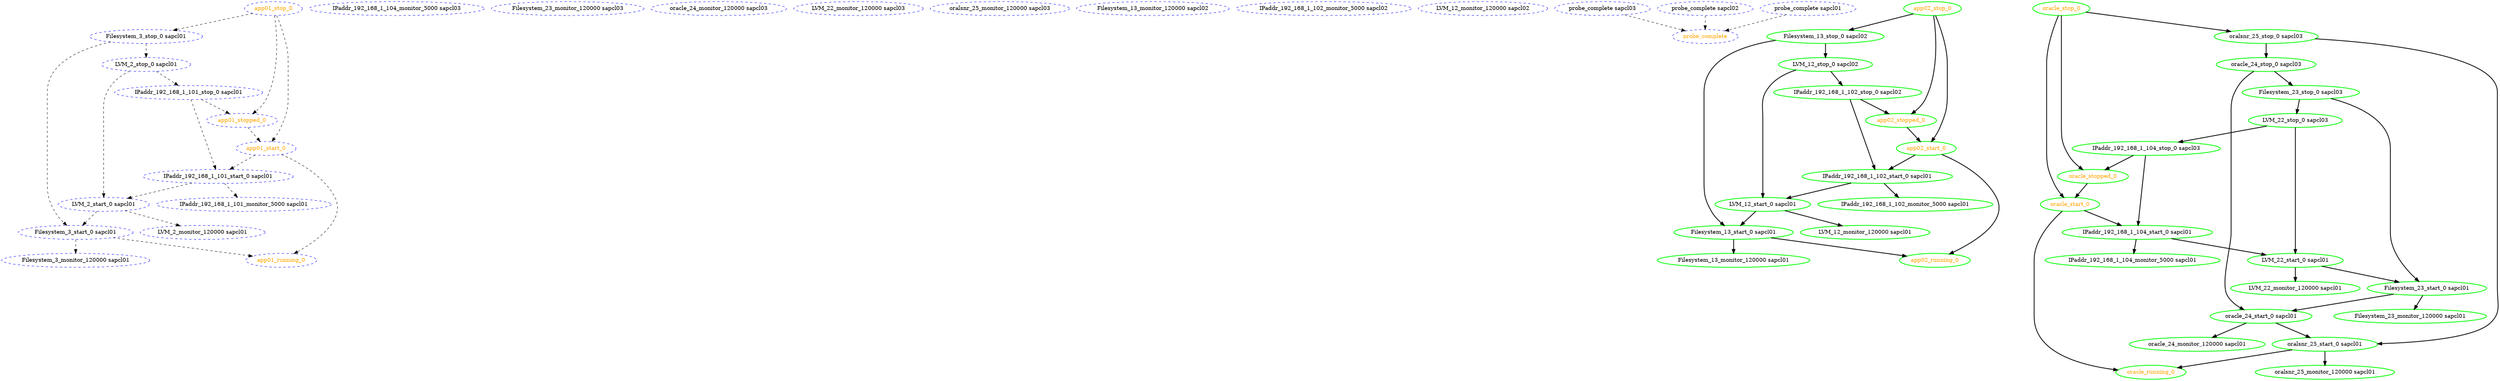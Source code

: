 digraph "g" {
	size = "30,30"
"Filesystem_3_monitor_120000 sapcl01" [ style="dashed" color="blue" fontcolor="black" ]
"IPaddr_192_168_1_101_monitor_5000 sapcl01" [ style="dashed" color="blue" fontcolor="black" ]
"LVM_2_monitor_120000 sapcl01" [ style="dashed" color="blue" fontcolor="black" ]
"IPaddr_192_168_1_104_monitor_5000 sapcl03" [ style="dashed" color="blue" fontcolor="black" ]
"Filesystem_23_monitor_120000 sapcl03" [ style="dashed" color="blue" fontcolor="black" ]
"oracle_24_monitor_120000 sapcl03" [ style="dashed" color="blue" fontcolor="black" ]
"LVM_22_monitor_120000 sapcl03" [ style="dashed" color="blue" fontcolor="black" ]
"oralsnr_25_monitor_120000 sapcl03" [ style="dashed" color="blue" fontcolor="black" ]
"Filesystem_13_monitor_120000 sapcl02" [ style="dashed" color="blue" fontcolor="black" ]
"IPaddr_192_168_1_102_monitor_5000 sapcl02" [ style="dashed" color="blue" fontcolor="black" ]
"LVM_12_monitor_120000 sapcl02" [ style="dashed" color="blue" fontcolor="black" ]
"probe_complete" [ style="dashed" color="blue" fontcolor="orange" ]
"probe_complete sapcl03" [ style="dashed" color="blue" fontcolor="black" ]
"probe_complete sapcl02" [ style="dashed" color="blue" fontcolor="black" ]
"probe_complete sapcl01" [ style="dashed" color="blue" fontcolor="black" ]
"IPaddr_192_168_1_101_stop_0 sapcl01" [ style="dashed" color="blue" fontcolor="black" ]
"IPaddr_192_168_1_101_start_0 sapcl01" [ style="dashed" color="blue" fontcolor="black" ]
"LVM_2_stop_0 sapcl01" [ style="dashed" color="blue" fontcolor="black" ]
"LVM_2_start_0 sapcl01" [ style="dashed" color="blue" fontcolor="black" ]
"Filesystem_3_stop_0 sapcl01" [ style="dashed" color="blue" fontcolor="black" ]
"Filesystem_3_start_0 sapcl01" [ style="dashed" color="blue" fontcolor="black" ]
"app01_start_0" [ style="dashed" color="blue" fontcolor="orange" ]
"app01_running_0" [ style="dashed" color="blue" fontcolor="orange" ]
"app01_stop_0" [ style="dashed" color="blue" fontcolor="orange" ]
"app01_stopped_0" [ style="dashed" color="blue" fontcolor="orange" ]
"IPaddr_192_168_1_102_stop_0 sapcl02" [ style=bold color="green" fontcolor="black" ]
"IPaddr_192_168_1_102_start_0 sapcl01" [ style=bold color="green" fontcolor="black" ]
"IPaddr_192_168_1_102_monitor_5000 sapcl01" [ style=bold color="green" fontcolor="black" ]
"LVM_12_stop_0 sapcl02" [ style=bold color="green" fontcolor="black" ]
"LVM_12_start_0 sapcl01" [ style=bold color="green" fontcolor="black" ]
"LVM_12_monitor_120000 sapcl01" [ style=bold color="green" fontcolor="black" ]
"Filesystem_13_stop_0 sapcl02" [ style=bold color="green" fontcolor="black" ]
"Filesystem_13_start_0 sapcl01" [ style=bold color="green" fontcolor="black" ]
"Filesystem_13_monitor_120000 sapcl01" [ style=bold color="green" fontcolor="black" ]
"app02_start_0" [ style=bold color="green" fontcolor="orange" ]
"app02_running_0" [ style=bold color="green" fontcolor="orange" ]
"app02_stop_0" [ style=bold color="green" fontcolor="orange" ]
"app02_stopped_0" [ style=bold color="green" fontcolor="orange" ]
"IPaddr_192_168_1_104_stop_0 sapcl03" [ style=bold color="green" fontcolor="black" ]
"IPaddr_192_168_1_104_start_0 sapcl01" [ style=bold color="green" fontcolor="black" ]
"IPaddr_192_168_1_104_monitor_5000 sapcl01" [ style=bold color="green" fontcolor="black" ]
"LVM_22_stop_0 sapcl03" [ style=bold color="green" fontcolor="black" ]
"LVM_22_start_0 sapcl01" [ style=bold color="green" fontcolor="black" ]
"LVM_22_monitor_120000 sapcl01" [ style=bold color="green" fontcolor="black" ]
"Filesystem_23_stop_0 sapcl03" [ style=bold color="green" fontcolor="black" ]
"Filesystem_23_start_0 sapcl01" [ style=bold color="green" fontcolor="black" ]
"Filesystem_23_monitor_120000 sapcl01" [ style=bold color="green" fontcolor="black" ]
"oracle_24_stop_0 sapcl03" [ style=bold color="green" fontcolor="black" ]
"oracle_24_start_0 sapcl01" [ style=bold color="green" fontcolor="black" ]
"oracle_24_monitor_120000 sapcl01" [ style=bold color="green" fontcolor="black" ]
"oralsnr_25_stop_0 sapcl03" [ style=bold color="green" fontcolor="black" ]
"oralsnr_25_start_0 sapcl01" [ style=bold color="green" fontcolor="black" ]
"oralsnr_25_monitor_120000 sapcl01" [ style=bold color="green" fontcolor="black" ]
"oracle_start_0" [ style=bold color="green" fontcolor="orange" ]
"oracle_running_0" [ style=bold color="green" fontcolor="orange" ]
"oracle_stop_0" [ style=bold color="green" fontcolor="orange" ]
"oracle_stopped_0" [ style=bold color="green" fontcolor="orange" ]
"Filesystem_3_start_0 sapcl01" -> "Filesystem_3_monitor_120000 sapcl01" [ style = dashed]
"IPaddr_192_168_1_101_start_0 sapcl01" -> "IPaddr_192_168_1_101_monitor_5000 sapcl01" [ style = dashed]
"LVM_2_start_0 sapcl01" -> "LVM_2_monitor_120000 sapcl01" [ style = dashed]
"probe_complete sapcl03" -> "probe_complete" [ style = dashed]
"probe_complete sapcl02" -> "probe_complete" [ style = dashed]
"probe_complete sapcl01" -> "probe_complete" [ style = dashed]
"LVM_2_stop_0 sapcl01" -> "IPaddr_192_168_1_101_stop_0 sapcl01" [ style = dashed]
"IPaddr_192_168_1_101_stop_0 sapcl01" -> "IPaddr_192_168_1_101_start_0 sapcl01" [ style = dashed]
"app01_start_0" -> "IPaddr_192_168_1_101_start_0 sapcl01" [ style = dashed]
"Filesystem_3_stop_0 sapcl01" -> "LVM_2_stop_0 sapcl01" [ style = dashed]
"LVM_2_stop_0 sapcl01" -> "LVM_2_start_0 sapcl01" [ style = dashed]
"IPaddr_192_168_1_101_start_0 sapcl01" -> "LVM_2_start_0 sapcl01" [ style = dashed]
"app01_stop_0" -> "Filesystem_3_stop_0 sapcl01" [ style = dashed]
"Filesystem_3_stop_0 sapcl01" -> "Filesystem_3_start_0 sapcl01" [ style = dashed]
"LVM_2_start_0 sapcl01" -> "Filesystem_3_start_0 sapcl01" [ style = dashed]
"app01_stop_0" -> "app01_start_0" [ style = dashed]
"app01_stopped_0" -> "app01_start_0" [ style = dashed]
"app01_start_0" -> "app01_running_0" [ style = dashed]
"Filesystem_3_start_0 sapcl01" -> "app01_running_0" [ style = dashed]
"app01_stop_0" -> "app01_stopped_0" [ style = dashed]
"IPaddr_192_168_1_101_stop_0 sapcl01" -> "app01_stopped_0" [ style = dashed]
"LVM_12_stop_0 sapcl02" -> "IPaddr_192_168_1_102_stop_0 sapcl02" [ style = bold]
"IPaddr_192_168_1_102_stop_0 sapcl02" -> "IPaddr_192_168_1_102_start_0 sapcl01" [ style = bold]
"app02_start_0" -> "IPaddr_192_168_1_102_start_0 sapcl01" [ style = bold]
"IPaddr_192_168_1_102_start_0 sapcl01" -> "IPaddr_192_168_1_102_monitor_5000 sapcl01" [ style = bold]
"Filesystem_13_stop_0 sapcl02" -> "LVM_12_stop_0 sapcl02" [ style = bold]
"IPaddr_192_168_1_102_start_0 sapcl01" -> "LVM_12_start_0 sapcl01" [ style = bold]
"LVM_12_stop_0 sapcl02" -> "LVM_12_start_0 sapcl01" [ style = bold]
"LVM_12_start_0 sapcl01" -> "LVM_12_monitor_120000 sapcl01" [ style = bold]
"app02_stop_0" -> "Filesystem_13_stop_0 sapcl02" [ style = bold]
"LVM_12_start_0 sapcl01" -> "Filesystem_13_start_0 sapcl01" [ style = bold]
"Filesystem_13_stop_0 sapcl02" -> "Filesystem_13_start_0 sapcl01" [ style = bold]
"Filesystem_13_start_0 sapcl01" -> "Filesystem_13_monitor_120000 sapcl01" [ style = bold]
"app02_stop_0" -> "app02_start_0" [ style = bold]
"app02_stopped_0" -> "app02_start_0" [ style = bold]
"Filesystem_13_start_0 sapcl01" -> "app02_running_0" [ style = bold]
"app02_start_0" -> "app02_running_0" [ style = bold]
"IPaddr_192_168_1_102_stop_0 sapcl02" -> "app02_stopped_0" [ style = bold]
"app02_stop_0" -> "app02_stopped_0" [ style = bold]
"LVM_22_stop_0 sapcl03" -> "IPaddr_192_168_1_104_stop_0 sapcl03" [ style = bold]
"IPaddr_192_168_1_104_stop_0 sapcl03" -> "IPaddr_192_168_1_104_start_0 sapcl01" [ style = bold]
"oracle_start_0" -> "IPaddr_192_168_1_104_start_0 sapcl01" [ style = bold]
"IPaddr_192_168_1_104_start_0 sapcl01" -> "IPaddr_192_168_1_104_monitor_5000 sapcl01" [ style = bold]
"Filesystem_23_stop_0 sapcl03" -> "LVM_22_stop_0 sapcl03" [ style = bold]
"IPaddr_192_168_1_104_start_0 sapcl01" -> "LVM_22_start_0 sapcl01" [ style = bold]
"LVM_22_stop_0 sapcl03" -> "LVM_22_start_0 sapcl01" [ style = bold]
"LVM_22_start_0 sapcl01" -> "LVM_22_monitor_120000 sapcl01" [ style = bold]
"oracle_24_stop_0 sapcl03" -> "Filesystem_23_stop_0 sapcl03" [ style = bold]
"LVM_22_start_0 sapcl01" -> "Filesystem_23_start_0 sapcl01" [ style = bold]
"Filesystem_23_stop_0 sapcl03" -> "Filesystem_23_start_0 sapcl01" [ style = bold]
"Filesystem_23_start_0 sapcl01" -> "Filesystem_23_monitor_120000 sapcl01" [ style = bold]
"oralsnr_25_stop_0 sapcl03" -> "oracle_24_stop_0 sapcl03" [ style = bold]
"Filesystem_23_start_0 sapcl01" -> "oracle_24_start_0 sapcl01" [ style = bold]
"oracle_24_stop_0 sapcl03" -> "oracle_24_start_0 sapcl01" [ style = bold]
"oracle_24_start_0 sapcl01" -> "oracle_24_monitor_120000 sapcl01" [ style = bold]
"oracle_stop_0" -> "oralsnr_25_stop_0 sapcl03" [ style = bold]
"oracle_24_start_0 sapcl01" -> "oralsnr_25_start_0 sapcl01" [ style = bold]
"oralsnr_25_stop_0 sapcl03" -> "oralsnr_25_start_0 sapcl01" [ style = bold]
"oralsnr_25_start_0 sapcl01" -> "oralsnr_25_monitor_120000 sapcl01" [ style = bold]
"oracle_stop_0" -> "oracle_start_0" [ style = bold]
"oracle_stopped_0" -> "oracle_start_0" [ style = bold]
"oralsnr_25_start_0 sapcl01" -> "oracle_running_0" [ style = bold]
"oracle_start_0" -> "oracle_running_0" [ style = bold]
"IPaddr_192_168_1_104_stop_0 sapcl03" -> "oracle_stopped_0" [ style = bold]
"oracle_stop_0" -> "oracle_stopped_0" [ style = bold]
}

